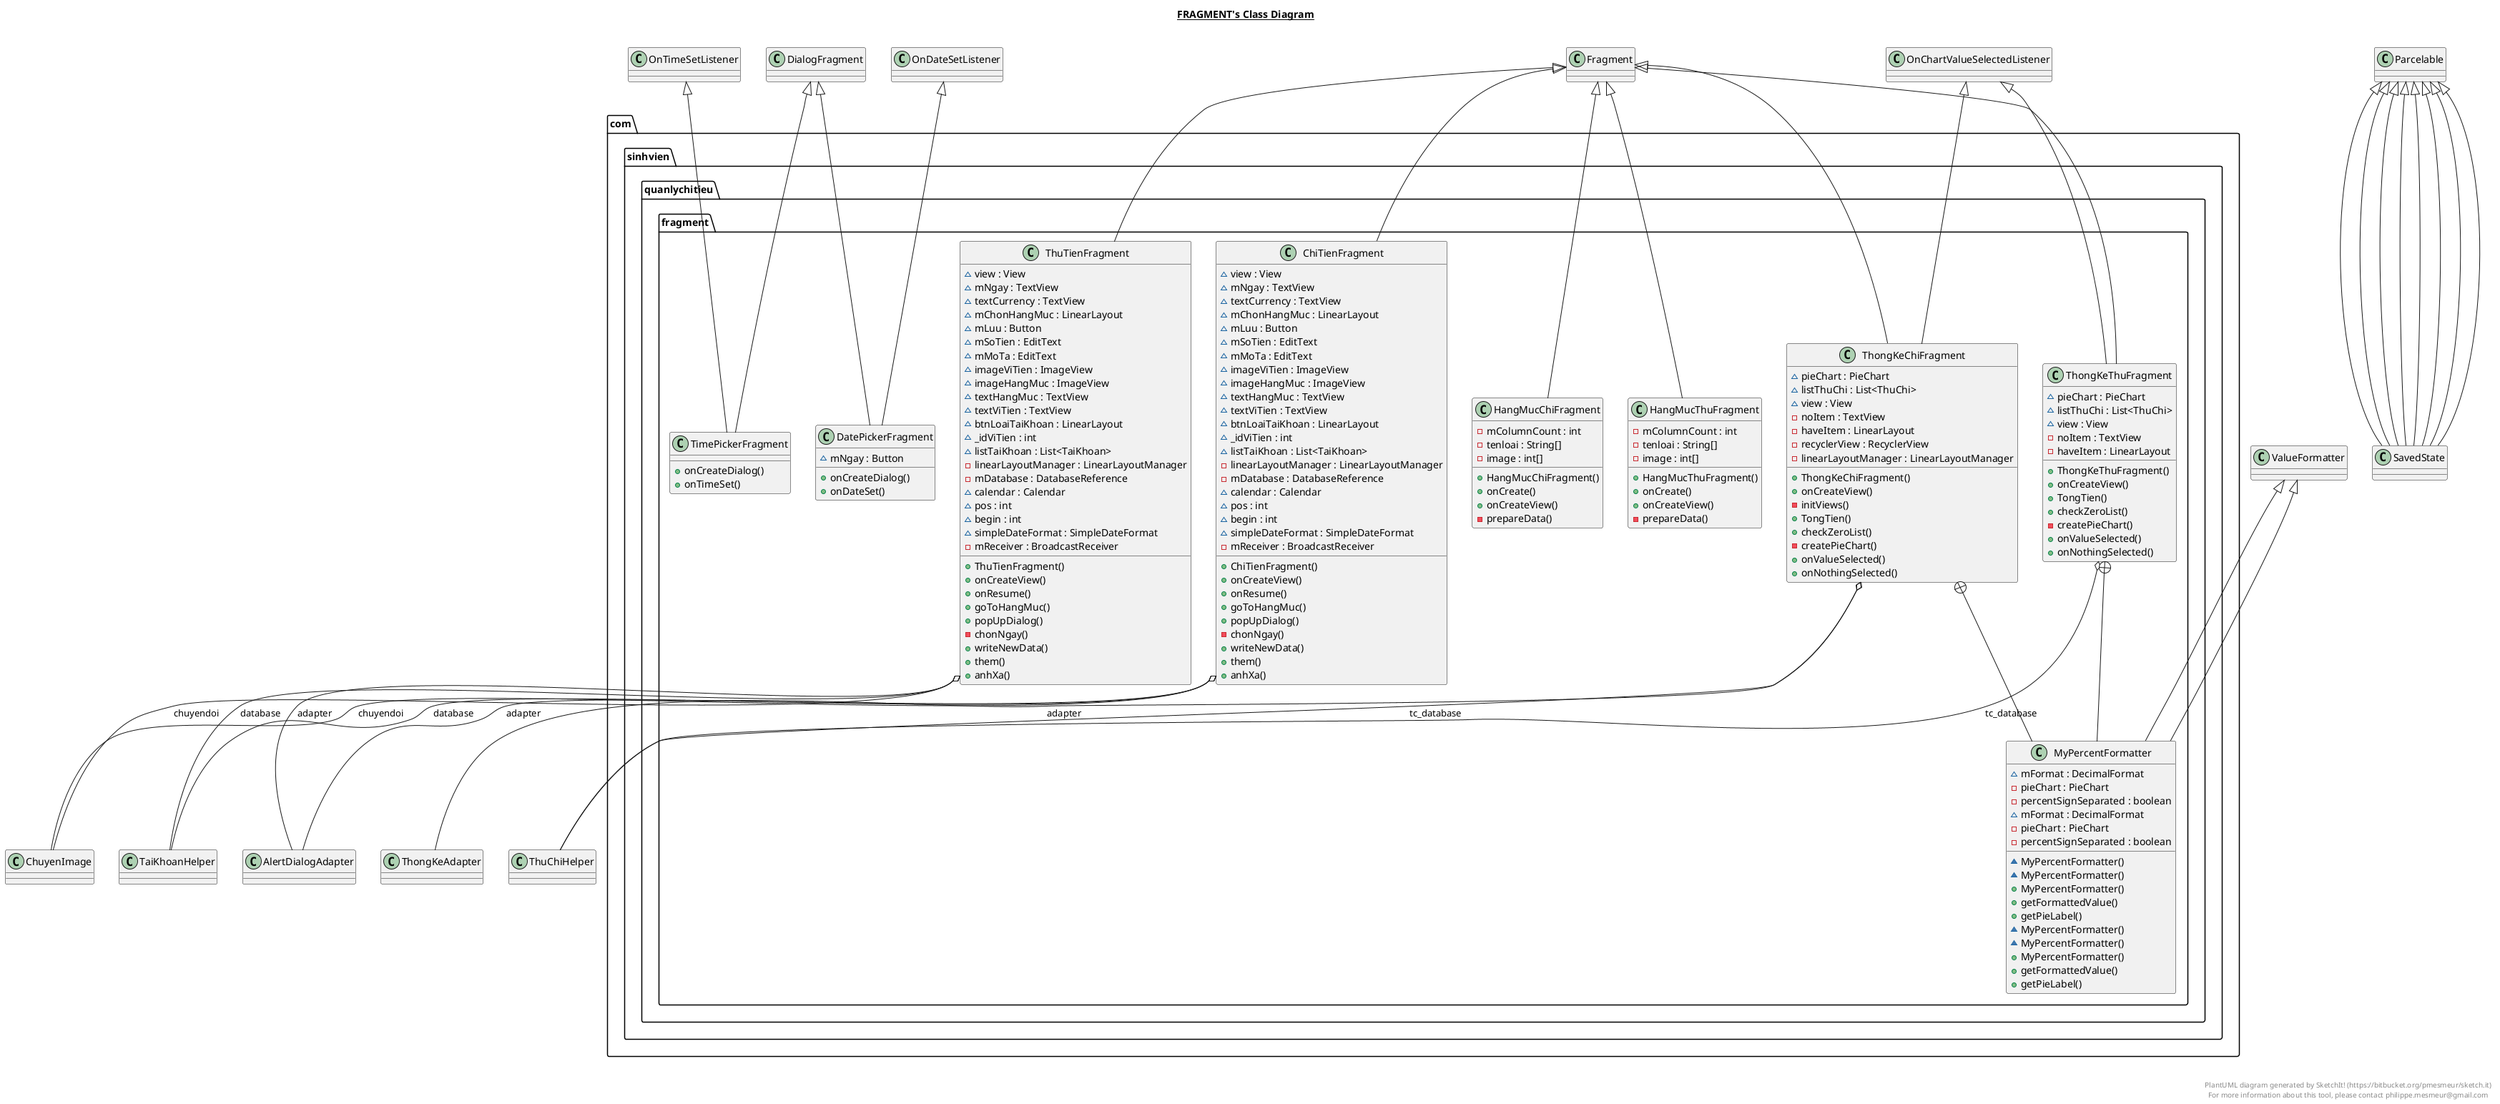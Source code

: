 @startuml

title __FRAGMENT's Class Diagram__\n

  package com.sinhvien.quanlychitieu {
    package com.sinhvien.quanlychitieu.fragment {
      class ChiTienFragment {
          ~ view : View
          ~ mNgay : TextView
          ~ textCurrency : TextView
          ~ mChonHangMuc : LinearLayout
          ~ mLuu : Button
          ~ mSoTien : EditText
          ~ mMoTa : EditText
          ~ imageViTien : ImageView
          ~ imageHangMuc : ImageView
          ~ textHangMuc : TextView
          ~ textViTien : TextView
          ~ btnLoaiTaiKhoan : LinearLayout
          ~ _idViTien : int
          ~ listTaiKhoan : List<TaiKhoan>
          - linearLayoutManager : LinearLayoutManager
          - mDatabase : DatabaseReference
          ~ calendar : Calendar
          ~ pos : int
          ~ begin : int
          ~ simpleDateFormat : SimpleDateFormat
          - mReceiver : BroadcastReceiver
          + ChiTienFragment()
          + onCreateView()
          + onResume()
          + goToHangMuc()
          + popUpDialog()
          - chonNgay()
          + writeNewData()
          + them()
          + anhXa()
      }
    }
  }
  

  package com.sinhvien.quanlychitieu {
    package com.sinhvien.quanlychitieu.fragment {
      class DatePickerFragment {
          ~ mNgay : Button
          + onCreateDialog()
          + onDateSet()
      }
    }
  }
  

  package com.sinhvien.quanlychitieu {
    package com.sinhvien.quanlychitieu.fragment {
      class HangMucChiFragment {
          - mColumnCount : int
          - tenloai : String[]
          - image : int[]
          + HangMucChiFragment()
          + onCreate()
          + onCreateView()
          - prepareData()
      }
    }
  }
  

  package com.sinhvien.quanlychitieu {
    package com.sinhvien.quanlychitieu.fragment {
      class HangMucThuFragment {
          - mColumnCount : int
          - tenloai : String[]
          - image : int[]
          + HangMucThuFragment()
          + onCreate()
          + onCreateView()
          - prepareData()
      }
    }
  }
  

  package com.sinhvien.quanlychitieu {
    package com.sinhvien.quanlychitieu.fragment {
      class ThongKeChiFragment {
          ~ pieChart : PieChart
          ~ listThuChi : List<ThuChi>
          ~ view : View
          - noItem : TextView
          - haveItem : LinearLayout
          - recyclerView : RecyclerView
          - linearLayoutManager : LinearLayoutManager
          + ThongKeChiFragment()
          + onCreateView()
          - initViews()
          + TongTien()
          + checkZeroList()
          - createPieChart()
          + onValueSelected()
          + onNothingSelected()
      }
    }
  }
  

  package com.sinhvien.quanlychitieu {
    package com.sinhvien.quanlychitieu.fragment {
      class MyPercentFormatter {
          ~ mFormat : DecimalFormat
          - pieChart : PieChart
          - percentSignSeparated : boolean
          ~ MyPercentFormatter()
          ~ MyPercentFormatter()
          + MyPercentFormatter()
          + getFormattedValue()
          + getPieLabel()
      }
    }
  }
  

  package com.sinhvien.quanlychitieu {
    package com.sinhvien.quanlychitieu.fragment {
      class ThongKeThuFragment {
          ~ pieChart : PieChart
          ~ listThuChi : List<ThuChi>
          ~ view : View
          - noItem : TextView
          - haveItem : LinearLayout
          + ThongKeThuFragment()
          + onCreateView()
          + TongTien()
          + checkZeroList()
          - createPieChart()
          + onValueSelected()
          + onNothingSelected()
      }
    }
  }
  

  package com.sinhvien.quanlychitieu {
    package com.sinhvien.quanlychitieu.fragment {
      class MyPercentFormatter {
          ~ mFormat : DecimalFormat
          - pieChart : PieChart
          - percentSignSeparated : boolean
          ~ MyPercentFormatter()
          ~ MyPercentFormatter()
          + MyPercentFormatter()
          + getFormattedValue()
          + getPieLabel()
      }
    }
  }
  

  package com.sinhvien.quanlychitieu {
    package com.sinhvien.quanlychitieu.fragment {
      class ThuTienFragment {
          ~ view : View
          ~ mNgay : TextView
          ~ textCurrency : TextView
          ~ mChonHangMuc : LinearLayout
          ~ mLuu : Button
          ~ mSoTien : EditText
          ~ mMoTa : EditText
          ~ imageViTien : ImageView
          ~ imageHangMuc : ImageView
          ~ textHangMuc : TextView
          ~ textViTien : TextView
          ~ btnLoaiTaiKhoan : LinearLayout
          ~ _idViTien : int
          ~ listTaiKhoan : List<TaiKhoan>
          - linearLayoutManager : LinearLayoutManager
          - mDatabase : DatabaseReference
          ~ calendar : Calendar
          ~ pos : int
          ~ begin : int
          ~ simpleDateFormat : SimpleDateFormat
          - mReceiver : BroadcastReceiver
          + ThuTienFragment()
          + onCreateView()
          + onResume()
          + goToHangMuc()
          + popUpDialog()
          - chonNgay()
          + writeNewData()
          + them()
          + anhXa()
      }
    }
  }
  

  package com.sinhvien.quanlychitieu {
    package com.sinhvien.quanlychitieu.fragment {
      class TimePickerFragment {
          + onCreateDialog()
          + onTimeSet()
      }
    }
  }
  

  ChiTienFragment -up-|> Fragment
  ChiTienFragment o-- ChuyenImage : chuyendoi
  ChiTienFragment o-- TaiKhoanHelper : database
  ChiTienFragment o-- AlertDialogAdapter : adapter
  SavedState -up-|> Parcelable
  DatePickerFragment -up-|> OnDateSetListener
  DatePickerFragment -up-|> DialogFragment
  SavedState -up-|> Parcelable
  HangMucChiFragment -up-|> Fragment
  SavedState -up-|> Parcelable
  HangMucThuFragment -up-|> Fragment
  SavedState -up-|> Parcelable
  ThongKeChiFragment -up-|> OnChartValueSelectedListener
  ThongKeChiFragment -up-|> Fragment
  ThongKeChiFragment o-- ThuChiHelper : tc_database
  ThongKeChiFragment o-- ThongKeAdapter : adapter
  ThongKeChiFragment +-down- MyPercentFormatter
  MyPercentFormatter -up-|> ValueFormatter
  SavedState -up-|> Parcelable
  ThongKeThuFragment -up-|> OnChartValueSelectedListener
  ThongKeThuFragment -up-|> Fragment
  ThongKeThuFragment o-- ThuChiHelper : tc_database
  ThongKeThuFragment +-down- MyPercentFormatter
  MyPercentFormatter -up-|> ValueFormatter
  SavedState -up-|> Parcelable
  ThuTienFragment -up-|> Fragment
  ThuTienFragment o-- ChuyenImage : chuyendoi
  ThuTienFragment o-- TaiKhoanHelper : database
  ThuTienFragment o-- AlertDialogAdapter : adapter
  SavedState -up-|> Parcelable
  TimePickerFragment -up-|> OnTimeSetListener
  TimePickerFragment -up-|> DialogFragment
  SavedState -up-|> Parcelable


right footer


PlantUML diagram generated by SketchIt! (https://bitbucket.org/pmesmeur/sketch.it)
For more information about this tool, please contact philippe.mesmeur@gmail.com
endfooter

@enduml
